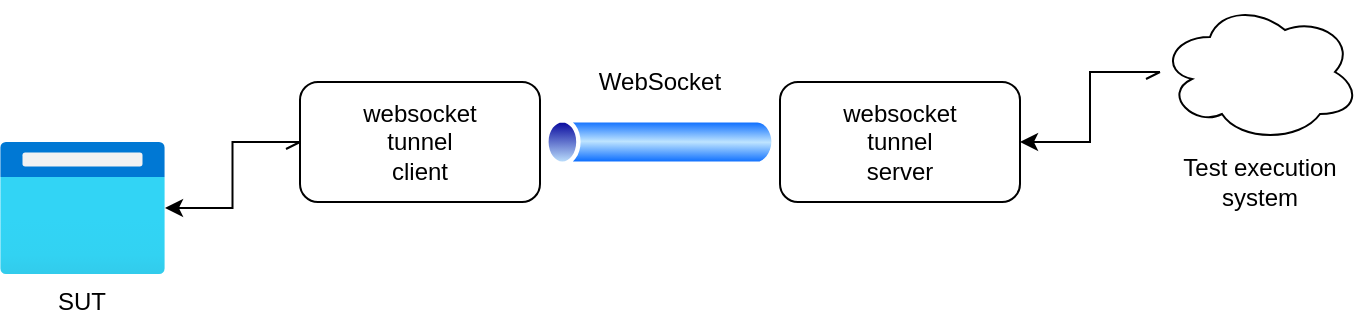 <mxfile version="14.7.4" type="embed" pages="2"><diagram id="bz7_D2iQieTXkZ2twOwL" name="tstunnel"><mxGraphModel dx="724" dy="710" grid="1" gridSize="10" guides="1" tooltips="1" connect="1" arrows="1" fold="1" page="1" pageScale="1" pageWidth="850" pageHeight="1100" math="0" shadow="0"><root><mxCell id="MlLrarNW-lescGbX6ibL-0"/><mxCell id="MlLrarNW-lescGbX6ibL-1" parent="MlLrarNW-lescGbX6ibL-0"/><mxCell id="MlLrarNW-lescGbX6ibL-15" style="edgeStyle=orthogonalEdgeStyle;rounded=0;orthogonalLoop=1;jettySize=auto;html=1;startArrow=openAsync;startFill=0;" edge="1" parent="MlLrarNW-lescGbX6ibL-1" source="MlLrarNW-lescGbX6ibL-6" target="MlLrarNW-lescGbX6ibL-14"><mxGeometry relative="1" as="geometry"/></mxCell><mxCell id="MlLrarNW-lescGbX6ibL-6" value="websocket&lt;br&gt;tunnel&lt;br&gt;client" style="rounded=1;whiteSpace=wrap;html=1;" vertex="1" parent="MlLrarNW-lescGbX6ibL-1"><mxGeometry x="190" y="330" width="120" height="60" as="geometry"/></mxCell><mxCell id="MlLrarNW-lescGbX6ibL-7" value="websocket&lt;br&gt;tunnel&lt;br&gt;server" style="rounded=1;whiteSpace=wrap;html=1;" vertex="1" parent="MlLrarNW-lescGbX6ibL-1"><mxGeometry x="430" y="330" width="120" height="60" as="geometry"/></mxCell><mxCell id="MlLrarNW-lescGbX6ibL-10" value="" style="aspect=fixed;perimeter=ellipsePerimeter;html=1;align=center;shadow=0;dashed=0;spacingTop=3;image;image=img/lib/active_directory/tunnel.svg;" vertex="1" parent="MlLrarNW-lescGbX6ibL-1"><mxGeometry x="310" y="348" width="120" height="24" as="geometry"/></mxCell><mxCell id="MlLrarNW-lescGbX6ibL-13" value="WebSocket" style="text;html=1;strokeColor=none;fillColor=none;align=center;verticalAlign=middle;whiteSpace=wrap;rounded=0;" vertex="1" parent="MlLrarNW-lescGbX6ibL-1"><mxGeometry x="350" y="320" width="40" height="20" as="geometry"/></mxCell><mxCell id="MlLrarNW-lescGbX6ibL-14" value="" style="aspect=fixed;html=1;points=[];align=center;image;fontSize=12;image=img/lib/azure2/general/Browser.svg;" vertex="1" parent="MlLrarNW-lescGbX6ibL-1"><mxGeometry x="40" y="360" width="82.5" height="66" as="geometry"/></mxCell><mxCell id="MlLrarNW-lescGbX6ibL-16" value="SUT" style="text;html=1;strokeColor=none;fillColor=none;align=center;verticalAlign=middle;whiteSpace=wrap;rounded=0;" vertex="1" parent="MlLrarNW-lescGbX6ibL-1"><mxGeometry x="61.25" y="430" width="40" height="20" as="geometry"/></mxCell><mxCell id="MlLrarNW-lescGbX6ibL-18" style="edgeStyle=orthogonalEdgeStyle;rounded=0;orthogonalLoop=1;jettySize=auto;html=1;entryX=1;entryY=0.5;entryDx=0;entryDy=0;startArrow=openAsync;startFill=0;" edge="1" parent="MlLrarNW-lescGbX6ibL-1" source="MlLrarNW-lescGbX6ibL-17" target="MlLrarNW-lescGbX6ibL-7"><mxGeometry relative="1" as="geometry"/></mxCell><mxCell id="MlLrarNW-lescGbX6ibL-17" value="" style="ellipse;shape=cloud;whiteSpace=wrap;html=1;" vertex="1" parent="MlLrarNW-lescGbX6ibL-1"><mxGeometry x="620" y="290" width="100" height="70" as="geometry"/></mxCell><mxCell id="MlLrarNW-lescGbX6ibL-19" value="Test execution&lt;br&gt;system" style="text;html=1;strokeColor=none;fillColor=none;align=center;verticalAlign=middle;whiteSpace=wrap;rounded=0;" vertex="1" parent="MlLrarNW-lescGbX6ibL-1"><mxGeometry x="630" y="360" width="80" height="40" as="geometry"/></mxCell></root></mxGraphModel></diagram><diagram id="Rbo98qxWneqkgl-W0b_I" name="Overview"><mxGraphModel dx="1207" dy="1183" grid="1" gridSize="10" guides="1" tooltips="1" connect="1" arrows="1" fold="1" page="1" pageScale="1" pageWidth="850" pageHeight="1100" math="0" shadow="0"><root><mxCell id="0"/><mxCell id="1" parent="0"/><mxCell id="7" value="" style="whiteSpace=wrap;html=1;aspect=fixed;" parent="1" vertex="1"><mxGeometry x="60" y="450" width="310" height="310" as="geometry"/></mxCell><mxCell id="24" style="edgeStyle=orthogonalEdgeStyle;rounded=0;orthogonalLoop=1;jettySize=auto;html=1;" parent="1" source="16" target="22" edge="1"><mxGeometry relative="1" as="geometry"/></mxCell><mxCell id="16" value="" style="rounded=1;whiteSpace=wrap;html=1;" parent="1" vertex="1"><mxGeometry x="80" y="530" width="130" height="100" as="geometry"/></mxCell><mxCell id="4" value="" style="whiteSpace=wrap;html=1;aspect=fixed;" parent="1" vertex="1"><mxGeometry x="480" y="450" width="310" height="310" as="geometry"/></mxCell><mxCell id="2" value="" style="aspect=fixed;html=1;points=[];align=center;image;fontSize=12;image=img/lib/mscae/Docker.svg;" parent="1" vertex="1"><mxGeometry x="180" y="430" width="50" height="41" as="geometry"/></mxCell><mxCell id="3" value="" style="aspect=fixed;html=1;points=[];align=center;image;fontSize=12;image=img/lib/mscae/Docker.svg;" parent="1" vertex="1"><mxGeometry x="590" y="430" width="50" height="41" as="geometry"/></mxCell><mxCell id="6" value="Private" style="text;html=1;strokeColor=none;fillColor=none;align=center;verticalAlign=middle;whiteSpace=wrap;rounded=0;" parent="1" vertex="1"><mxGeometry x="490" y="460" width="40" height="20" as="geometry"/></mxCell><mxCell id="8" value="Cloud" style="text;html=1;strokeColor=none;fillColor=none;align=center;verticalAlign=middle;whiteSpace=wrap;rounded=0;" parent="1" vertex="1"><mxGeometry x="70" y="460" width="40" height="20" as="geometry"/></mxCell><mxCell id="9" value="" style="aspect=fixed;perimeter=ellipsePerimeter;html=1;align=center;shadow=0;dashed=0;spacingTop=3;image;image=img/lib/active_directory/tunnel.svg;" parent="1" vertex="1"><mxGeometry x="360" y="570" width="130" height="26" as="geometry"/></mxCell><mxCell id="10" value="User" style="shape=umlActor;verticalLabelPosition=bottom;verticalAlign=top;html=1;outlineConnect=0;" parent="1" vertex="1"><mxGeometry x="80" y="800" width="30" height="60" as="geometry"/></mxCell><mxCell id="11" value="" style="aspect=fixed;html=1;points=[];align=center;image;fontSize=12;image=img/lib/azure2/general/Files.svg;" parent="1" vertex="1"><mxGeometry x="90" y="660" width="64" height="70" as="geometry"/></mxCell><mxCell id="12" value="Test Scripts" style="text;html=1;strokeColor=none;fillColor=none;align=center;verticalAlign=middle;whiteSpace=wrap;rounded=0;" parent="1" vertex="1"><mxGeometry x="77" y="730" width="90" height="20" as="geometry"/></mxCell><mxCell id="13" value="" style="aspect=fixed;perimeter=ellipsePerimeter;html=1;align=center;shadow=0;dashed=0;spacingTop=3;image;image=img/lib/active_directory/generic_server.svg;" parent="1" vertex="1"><mxGeometry x="108" y="546" width="28.0" height="50" as="geometry"/></mxCell><mxCell id="14" value="" style="aspect=fixed;perimeter=ellipsePerimeter;html=1;align=center;shadow=0;dashed=0;spacingTop=3;image;image=img/lib/active_directory/server_farm.svg;" parent="1" vertex="1"><mxGeometry x="150" y="570" width="50" height="50" as="geometry"/></mxCell><mxCell id="17" value="Selenium" style="text;html=1;strokeColor=none;fillColor=none;align=center;verticalAlign=middle;whiteSpace=wrap;rounded=0;" parent="1" vertex="1"><mxGeometry x="96" y="530" width="40" height="20" as="geometry"/></mxCell><mxCell id="27" style="edgeStyle=orthogonalEdgeStyle;rounded=0;orthogonalLoop=1;jettySize=auto;html=1;" parent="1" source="18" target="20" edge="1"><mxGeometry relative="1" as="geometry"/></mxCell><mxCell id="18" value="" style="shadow=0;dashed=0;html=1;labelPosition=center;verticalLabelPosition=bottom;verticalAlign=top;align=center;outlineConnect=0;shape=mxgraph.veeam.3d.proxy;" parent="1" vertex="1"><mxGeometry x="510" y="563" width="46" height="46" as="geometry"/></mxCell><mxCell id="19" value="Proxy" style="text;html=1;strokeColor=none;fillColor=none;align=center;verticalAlign=middle;whiteSpace=wrap;rounded=0;" parent="1" vertex="1"><mxGeometry x="510" y="540" width="40" height="20" as="geometry"/></mxCell><mxCell id="20" value="" style="aspect=fixed;html=1;points=[];align=center;image;fontSize=12;image=img/lib/azure2/general/Browser.svg;" parent="1" vertex="1"><mxGeometry x="650" y="544" width="90" height="72" as="geometry"/></mxCell><mxCell id="21" value="SUT" style="text;html=1;strokeColor=none;fillColor=none;align=center;verticalAlign=middle;whiteSpace=wrap;rounded=0;" parent="1" vertex="1"><mxGeometry x="675" y="520" width="40" height="20" as="geometry"/></mxCell><mxCell id="26" style="edgeStyle=orthogonalEdgeStyle;rounded=0;orthogonalLoop=1;jettySize=auto;html=1;dashed=1;startArrow=classic;startFill=1;" parent="1" source="22" target="18" edge="1"><mxGeometry relative="1" as="geometry"/></mxCell><mxCell id="22" value="" style="rounded=1;whiteSpace=wrap;html=1;shadow=0;" parent="1" vertex="1"><mxGeometry x="240" y="556" width="100" height="60" as="geometry"/></mxCell><mxCell id="23" value="(something...)" style="text;html=1;strokeColor=none;fillColor=none;align=center;verticalAlign=middle;whiteSpace=wrap;rounded=0;" parent="1" vertex="1"><mxGeometry x="260" y="560" width="40" height="20" as="geometry"/></mxCell></root></mxGraphModel></diagram></mxfile>
